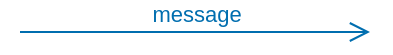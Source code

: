 <mxfile>
    <diagram id="-d94MkXw43fsQPbOM8GI" name="Page-1">
        <mxGraphModel dx="640" dy="540" grid="1" gridSize="10" guides="1" tooltips="1" connect="1" arrows="1" fold="1" page="1" pageScale="1" pageWidth="850" pageHeight="1100" math="0" shadow="0">
            <root>
                <mxCell id="0"/>
                <mxCell id="1" parent="0"/>
                <mxCell id="9" value="message" style="html=1;verticalAlign=bottom;startArrow=none;startFill=0;endArrow=open;startSize=6;endSize=8;fillColor=#1ba1e2;strokeColor=#006EAF;fontColor=#006EAF;labelBackgroundColor=none;" parent="1" edge="1">
                    <mxGeometry x="0.006" width="80" relative="1" as="geometry">
                        <mxPoint x="20" y="70" as="sourcePoint"/>
                        <mxPoint x="195" y="70" as="targetPoint"/>
                        <mxPoint as="offset"/>
                    </mxGeometry>
                </mxCell>
            </root>
        </mxGraphModel>
    </diagram>
</mxfile>